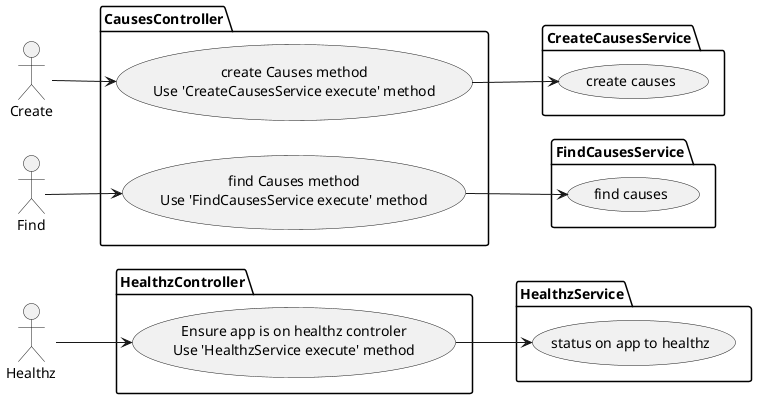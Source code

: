 @startuml useCases
left to right direction

actor Healthz as healthz
package HealthzController {
  usecase HealthzControllerUC as "Ensure app is on healthz controler
  Use 'HealthzService execute' method"
}
package HealthzService {
  usecase HealthzServiceUC as "status on app to healthz"
}
healthz --> HealthzControllerUC
HealthzControllerUC --> HealthzServiceUC

actor Create as create
package CausesController {
  usecase CreateCausesControllerUC as "create Causes method
  Use 'CreateCausesService execute' method"
}
package CreateCausesService {
  usecase CreateCausesServiceUC as "create causes"
}
create --> CreateCausesControllerUC
CreateCausesControllerUC --> CreateCausesServiceUC

actor Find as find
package CausesController {
  usecase FindCausesControllerUC as "find Causes method
  Use 'FindCausesService execute' method"
}
package FindCausesService {
  usecase FindCausesServiceUC as "find causes"
}
find --> FindCausesControllerUC
FindCausesControllerUC --> FindCausesServiceUC
@enduml